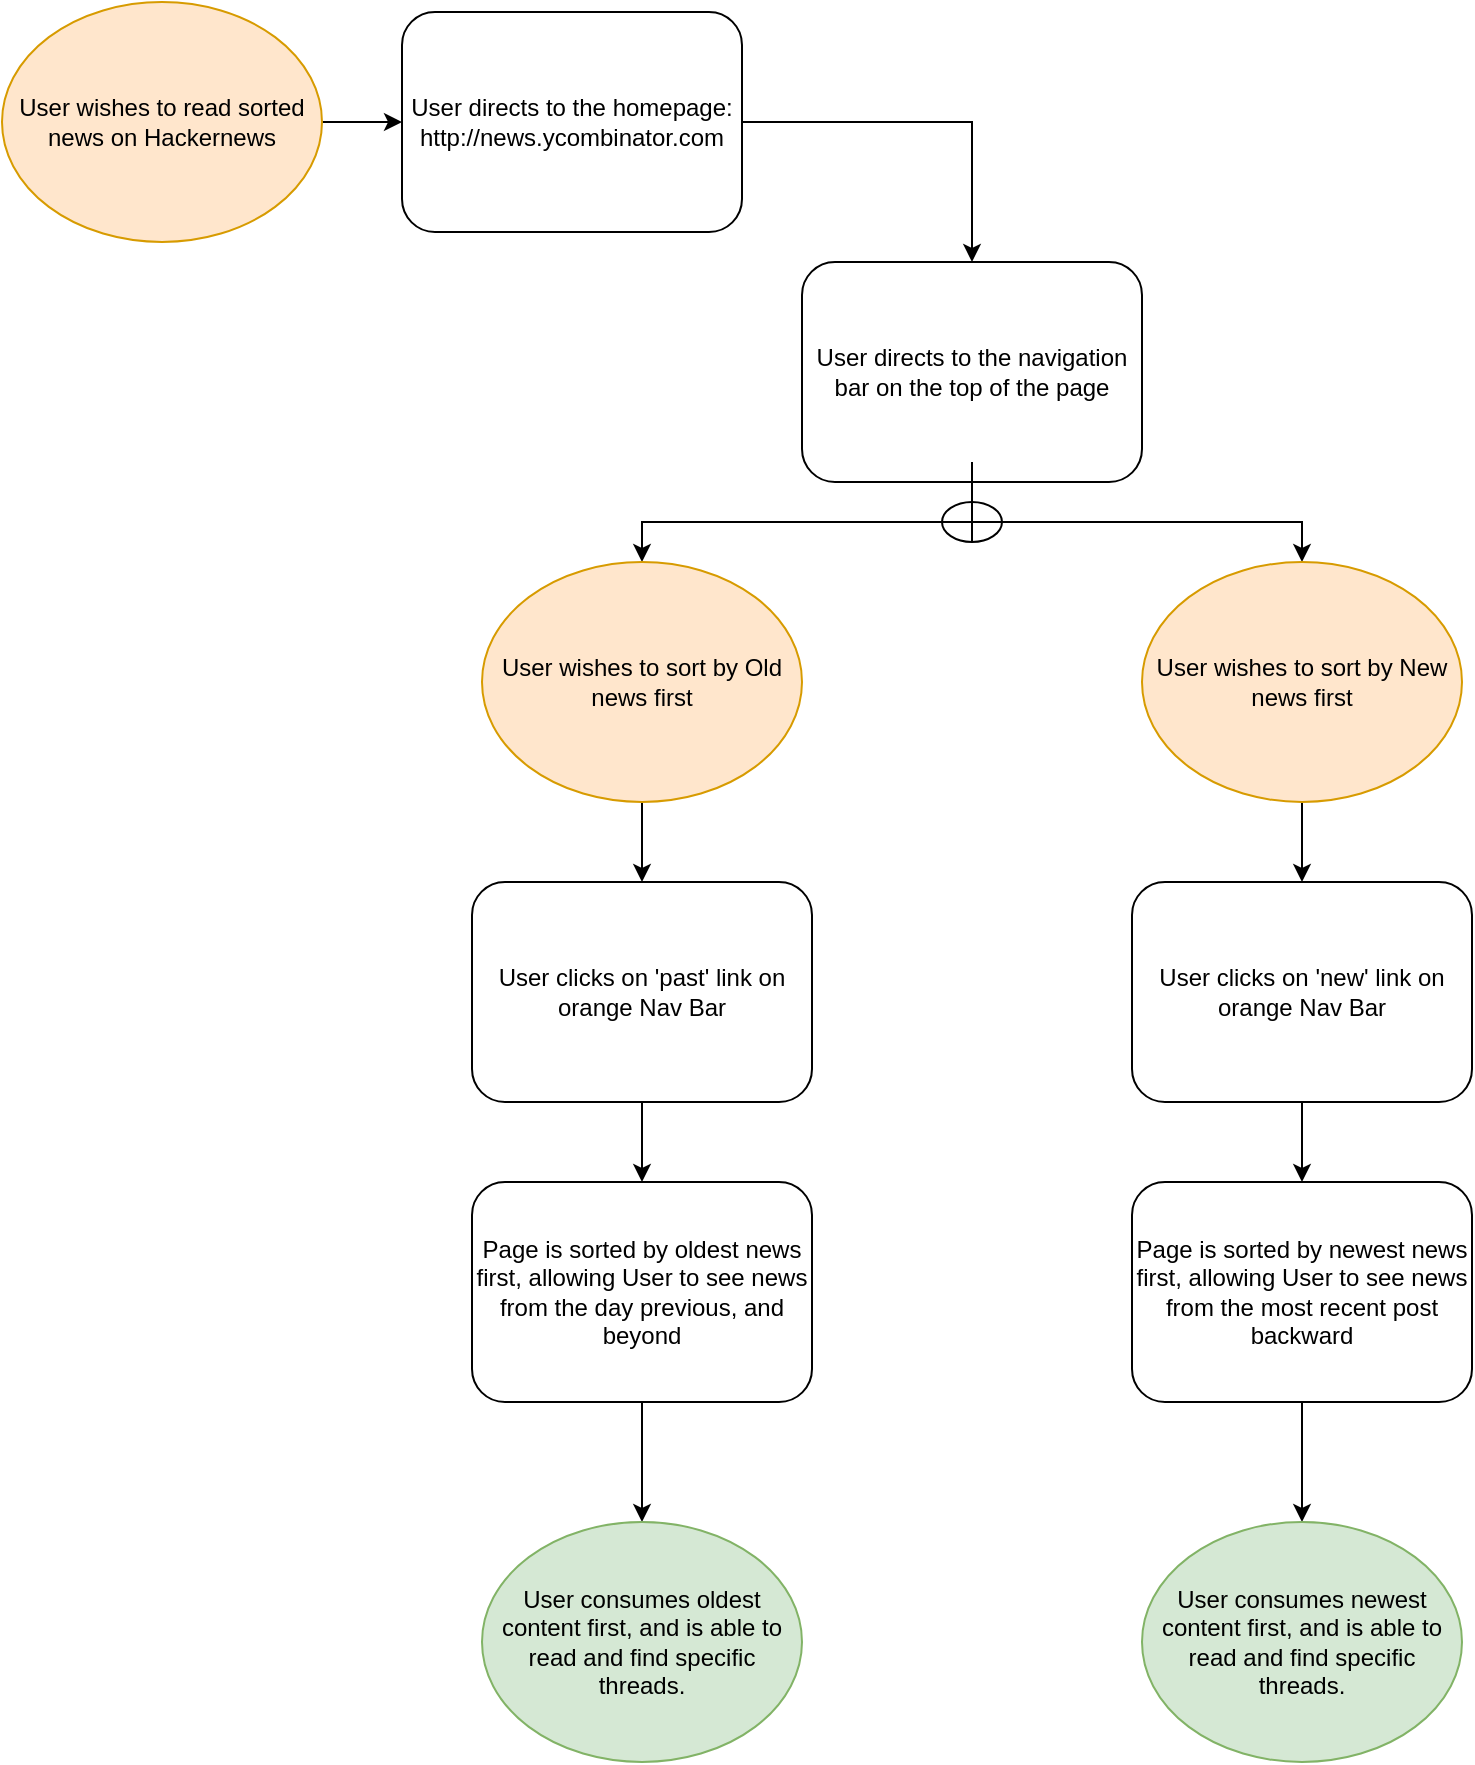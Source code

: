 <mxfile version="20.5.0" type="device"><diagram id="gbKOPgMW9qkA4_MjErpj" name="Page-1"><mxGraphModel dx="1422" dy="780" grid="1" gridSize="10" guides="1" tooltips="1" connect="1" arrows="1" fold="1" page="1" pageScale="1" pageWidth="850" pageHeight="1100" math="0" shadow="0"><root><mxCell id="0"/><mxCell id="1" parent="0"/><mxCell id="lxSazm7yumyh69_1GSxj-9" value="" style="edgeStyle=orthogonalEdgeStyle;rounded=0;orthogonalLoop=1;jettySize=auto;html=1;" parent="1" source="lxSazm7yumyh69_1GSxj-1" target="lxSazm7yumyh69_1GSxj-2" edge="1"><mxGeometry relative="1" as="geometry"/></mxCell><mxCell id="lxSazm7yumyh69_1GSxj-1" value="User wishes to read sorted news on Hackernews" style="ellipse;whiteSpace=wrap;html=1;fillColor=#ffe6cc;strokeColor=#d79b00;" parent="1" vertex="1"><mxGeometry x="10" y="20" width="160" height="120" as="geometry"/></mxCell><mxCell id="lxSazm7yumyh69_1GSxj-10" style="edgeStyle=orthogonalEdgeStyle;rounded=0;orthogonalLoop=1;jettySize=auto;html=1;entryX=0.5;entryY=0;entryDx=0;entryDy=0;" parent="1" source="lxSazm7yumyh69_1GSxj-2" target="lxSazm7yumyh69_1GSxj-3" edge="1"><mxGeometry relative="1" as="geometry"><mxPoint x="500" y="140" as="targetPoint"/></mxGeometry></mxCell><mxCell id="lxSazm7yumyh69_1GSxj-2" value="&lt;div&gt;User directs to the homepage:&lt;/div&gt;&lt;div&gt;http://news.ycombinator.com&lt;br&gt;&lt;/div&gt;" style="rounded=1;whiteSpace=wrap;html=1;" parent="1" vertex="1"><mxGeometry x="210" y="25" width="170" height="110" as="geometry"/></mxCell><mxCell id="lxSazm7yumyh69_1GSxj-16" style="edgeStyle=orthogonalEdgeStyle;rounded=0;orthogonalLoop=1;jettySize=auto;html=1;entryX=0.5;entryY=0;entryDx=0;entryDy=0;" parent="1" source="lxSazm7yumyh69_1GSxj-3" target="lxSazm7yumyh69_1GSxj-5" edge="1"><mxGeometry relative="1" as="geometry"/></mxCell><mxCell id="lxSazm7yumyh69_1GSxj-17" style="edgeStyle=orthogonalEdgeStyle;rounded=0;orthogonalLoop=1;jettySize=auto;html=1;entryX=0.5;entryY=0;entryDx=0;entryDy=0;startArrow=none;" parent="1" source="lxSazm7yumyh69_1GSxj-18" target="lxSazm7yumyh69_1GSxj-6" edge="1"><mxGeometry relative="1" as="geometry"/></mxCell><mxCell id="lxSazm7yumyh69_1GSxj-3" value="User directs to the navigation bar on the top of the page" style="rounded=1;whiteSpace=wrap;html=1;" parent="1" vertex="1"><mxGeometry x="410" y="150" width="170" height="110" as="geometry"/></mxCell><mxCell id="lxSazm7yumyh69_1GSxj-20" style="edgeStyle=orthogonalEdgeStyle;rounded=0;orthogonalLoop=1;jettySize=auto;html=1;exitX=0.5;exitY=1;exitDx=0;exitDy=0;" parent="1" source="lxSazm7yumyh69_1GSxj-5" target="lxSazm7yumyh69_1GSxj-7" edge="1"><mxGeometry relative="1" as="geometry"/></mxCell><mxCell id="lxSazm7yumyh69_1GSxj-5" value="User wishes to sort by Old news first" style="ellipse;whiteSpace=wrap;html=1;fillColor=#ffe6cc;strokeColor=#d79b00;" parent="1" vertex="1"><mxGeometry x="250" y="300" width="160" height="120" as="geometry"/></mxCell><mxCell id="lxSazm7yumyh69_1GSxj-21" style="edgeStyle=orthogonalEdgeStyle;rounded=0;orthogonalLoop=1;jettySize=auto;html=1;exitX=0.5;exitY=1;exitDx=0;exitDy=0;entryX=0.5;entryY=0;entryDx=0;entryDy=0;" parent="1" source="lxSazm7yumyh69_1GSxj-6" target="lxSazm7yumyh69_1GSxj-8" edge="1"><mxGeometry relative="1" as="geometry"/></mxCell><mxCell id="lxSazm7yumyh69_1GSxj-6" value="User wishes to sort by New news first" style="ellipse;whiteSpace=wrap;html=1;fillColor=#ffe6cc;strokeColor=#d79b00;" parent="1" vertex="1"><mxGeometry x="580" y="300" width="160" height="120" as="geometry"/></mxCell><mxCell id="lxSazm7yumyh69_1GSxj-22" value="" style="edgeStyle=orthogonalEdgeStyle;rounded=0;orthogonalLoop=1;jettySize=auto;html=1;" parent="1" source="lxSazm7yumyh69_1GSxj-7" target="lxSazm7yumyh69_1GSxj-11" edge="1"><mxGeometry relative="1" as="geometry"/></mxCell><mxCell id="lxSazm7yumyh69_1GSxj-7" value="User clicks on 'past' link on orange Nav Bar" style="rounded=1;whiteSpace=wrap;html=1;" parent="1" vertex="1"><mxGeometry x="245" y="460" width="170" height="110" as="geometry"/></mxCell><mxCell id="lxSazm7yumyh69_1GSxj-23" value="" style="edgeStyle=orthogonalEdgeStyle;rounded=0;orthogonalLoop=1;jettySize=auto;html=1;" parent="1" source="lxSazm7yumyh69_1GSxj-8" target="lxSazm7yumyh69_1GSxj-12" edge="1"><mxGeometry relative="1" as="geometry"/></mxCell><mxCell id="lxSazm7yumyh69_1GSxj-8" value="User clicks on 'new' link on orange Nav Bar" style="rounded=1;whiteSpace=wrap;html=1;" parent="1" vertex="1"><mxGeometry x="575" y="460" width="170" height="110" as="geometry"/></mxCell><mxCell id="lxSazm7yumyh69_1GSxj-24" value="" style="edgeStyle=orthogonalEdgeStyle;rounded=0;orthogonalLoop=1;jettySize=auto;html=1;" parent="1" source="lxSazm7yumyh69_1GSxj-11" target="lxSazm7yumyh69_1GSxj-13" edge="1"><mxGeometry relative="1" as="geometry"/></mxCell><mxCell id="lxSazm7yumyh69_1GSxj-11" value="Page is sorted by oldest news first, allowing User to see news from the day previous, and beyond" style="rounded=1;whiteSpace=wrap;html=1;" parent="1" vertex="1"><mxGeometry x="245" y="610" width="170" height="110" as="geometry"/></mxCell><mxCell id="lxSazm7yumyh69_1GSxj-25" value="" style="edgeStyle=orthogonalEdgeStyle;rounded=0;orthogonalLoop=1;jettySize=auto;html=1;" parent="1" source="lxSazm7yumyh69_1GSxj-12" target="lxSazm7yumyh69_1GSxj-14" edge="1"><mxGeometry relative="1" as="geometry"/></mxCell><mxCell id="lxSazm7yumyh69_1GSxj-12" value="Page is sorted by newest news first, allowing User to see news from the most recent post backward" style="rounded=1;whiteSpace=wrap;html=1;" parent="1" vertex="1"><mxGeometry x="575" y="610" width="170" height="110" as="geometry"/></mxCell><mxCell id="lxSazm7yumyh69_1GSxj-13" value="User consumes oldest content first, and is able to read and find specific threads." style="ellipse;whiteSpace=wrap;html=1;fillColor=#d5e8d4;strokeColor=#82b366;" parent="1" vertex="1"><mxGeometry x="250" y="780" width="160" height="120" as="geometry"/></mxCell><mxCell id="lxSazm7yumyh69_1GSxj-14" value="User consumes newest content first, and is able to read and find specific threads." style="ellipse;whiteSpace=wrap;html=1;fillColor=#d5e8d4;strokeColor=#82b366;" parent="1" vertex="1"><mxGeometry x="580" y="780" width="160" height="120" as="geometry"/></mxCell><mxCell id="lxSazm7yumyh69_1GSxj-15" style="edgeStyle=orthogonalEdgeStyle;rounded=0;orthogonalLoop=1;jettySize=auto;html=1;exitX=0.5;exitY=1;exitDx=0;exitDy=0;" parent="1" source="lxSazm7yumyh69_1GSxj-5" target="lxSazm7yumyh69_1GSxj-5" edge="1"><mxGeometry relative="1" as="geometry"/></mxCell><mxCell id="lxSazm7yumyh69_1GSxj-18" value="" style="shape=orEllipse;perimeter=ellipsePerimeter;whiteSpace=wrap;html=1;backgroundOutline=1;" parent="1" vertex="1"><mxGeometry x="480" y="270" width="30" height="20" as="geometry"/></mxCell><mxCell id="lxSazm7yumyh69_1GSxj-19" value="" style="edgeStyle=orthogonalEdgeStyle;rounded=0;orthogonalLoop=1;jettySize=auto;html=1;entryX=0.5;entryY=0;entryDx=0;entryDy=0;endArrow=none;" parent="1" source="lxSazm7yumyh69_1GSxj-3" target="lxSazm7yumyh69_1GSxj-18" edge="1"><mxGeometry relative="1" as="geometry"><mxPoint x="495" y="260" as="sourcePoint"/><mxPoint x="660" y="300" as="targetPoint"/></mxGeometry></mxCell></root></mxGraphModel></diagram></mxfile>